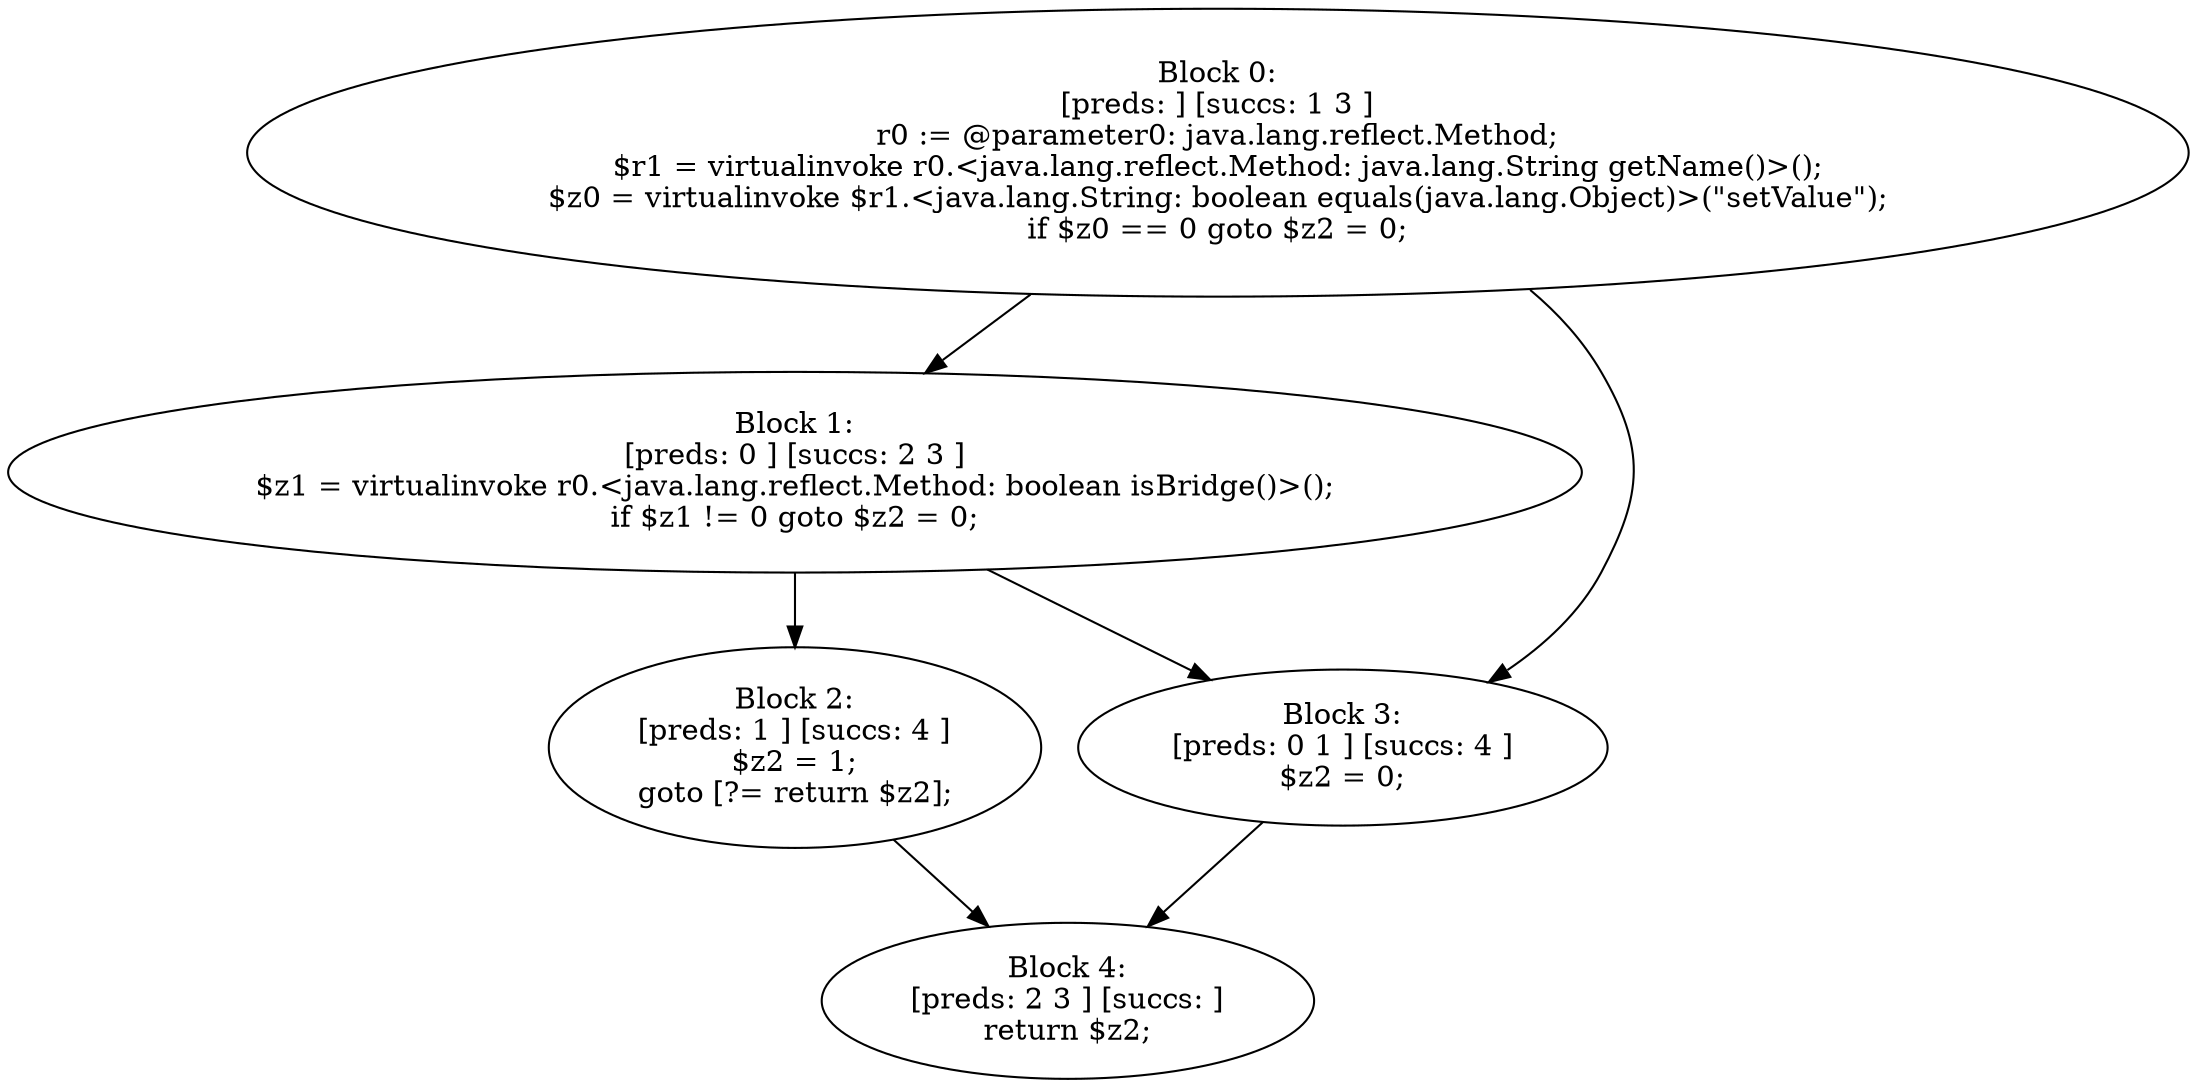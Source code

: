 digraph "unitGraph" {
    "Block 0:
[preds: ] [succs: 1 3 ]
r0 := @parameter0: java.lang.reflect.Method;
$r1 = virtualinvoke r0.<java.lang.reflect.Method: java.lang.String getName()>();
$z0 = virtualinvoke $r1.<java.lang.String: boolean equals(java.lang.Object)>(\"setValue\");
if $z0 == 0 goto $z2 = 0;
"
    "Block 1:
[preds: 0 ] [succs: 2 3 ]
$z1 = virtualinvoke r0.<java.lang.reflect.Method: boolean isBridge()>();
if $z1 != 0 goto $z2 = 0;
"
    "Block 2:
[preds: 1 ] [succs: 4 ]
$z2 = 1;
goto [?= return $z2];
"
    "Block 3:
[preds: 0 1 ] [succs: 4 ]
$z2 = 0;
"
    "Block 4:
[preds: 2 3 ] [succs: ]
return $z2;
"
    "Block 0:
[preds: ] [succs: 1 3 ]
r0 := @parameter0: java.lang.reflect.Method;
$r1 = virtualinvoke r0.<java.lang.reflect.Method: java.lang.String getName()>();
$z0 = virtualinvoke $r1.<java.lang.String: boolean equals(java.lang.Object)>(\"setValue\");
if $z0 == 0 goto $z2 = 0;
"->"Block 1:
[preds: 0 ] [succs: 2 3 ]
$z1 = virtualinvoke r0.<java.lang.reflect.Method: boolean isBridge()>();
if $z1 != 0 goto $z2 = 0;
";
    "Block 0:
[preds: ] [succs: 1 3 ]
r0 := @parameter0: java.lang.reflect.Method;
$r1 = virtualinvoke r0.<java.lang.reflect.Method: java.lang.String getName()>();
$z0 = virtualinvoke $r1.<java.lang.String: boolean equals(java.lang.Object)>(\"setValue\");
if $z0 == 0 goto $z2 = 0;
"->"Block 3:
[preds: 0 1 ] [succs: 4 ]
$z2 = 0;
";
    "Block 1:
[preds: 0 ] [succs: 2 3 ]
$z1 = virtualinvoke r0.<java.lang.reflect.Method: boolean isBridge()>();
if $z1 != 0 goto $z2 = 0;
"->"Block 2:
[preds: 1 ] [succs: 4 ]
$z2 = 1;
goto [?= return $z2];
";
    "Block 1:
[preds: 0 ] [succs: 2 3 ]
$z1 = virtualinvoke r0.<java.lang.reflect.Method: boolean isBridge()>();
if $z1 != 0 goto $z2 = 0;
"->"Block 3:
[preds: 0 1 ] [succs: 4 ]
$z2 = 0;
";
    "Block 2:
[preds: 1 ] [succs: 4 ]
$z2 = 1;
goto [?= return $z2];
"->"Block 4:
[preds: 2 3 ] [succs: ]
return $z2;
";
    "Block 3:
[preds: 0 1 ] [succs: 4 ]
$z2 = 0;
"->"Block 4:
[preds: 2 3 ] [succs: ]
return $z2;
";
}
